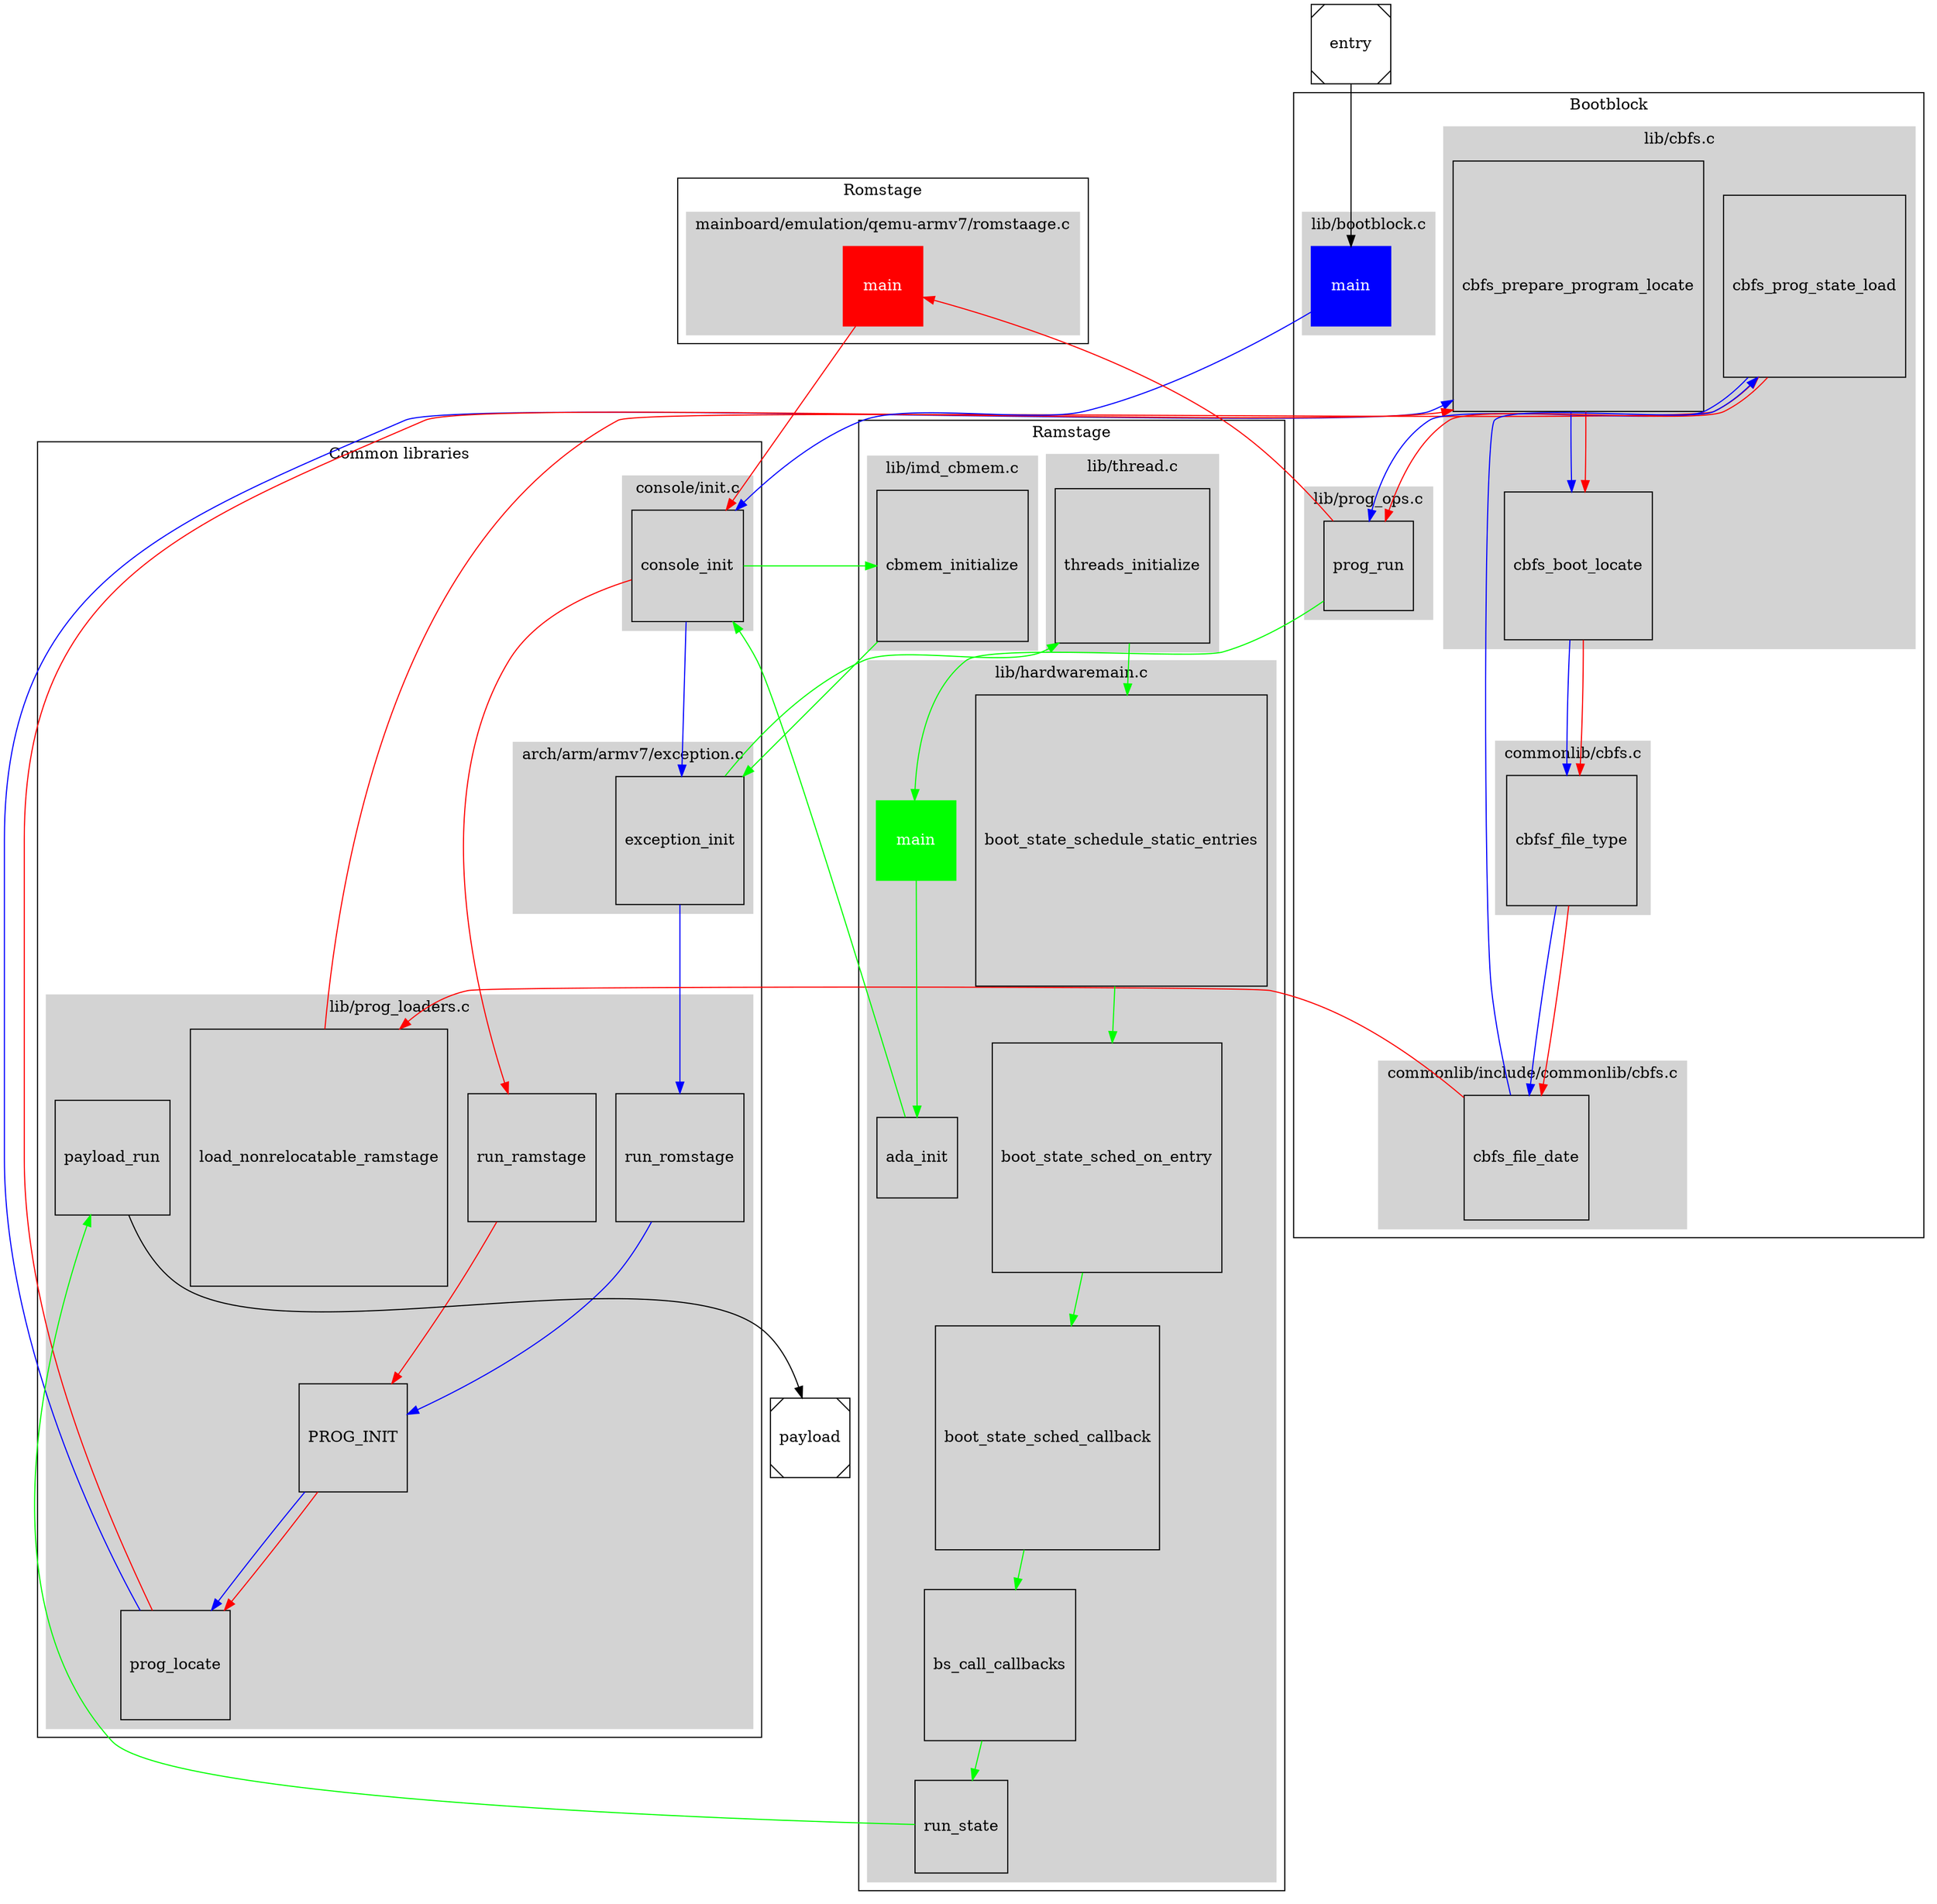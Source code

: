 digraph G {
  node[shape=square, width=1];
  
  // COMMON
  subgraph cluster_common {
      subgraph cluster_console {
          style=filled;
          color=lightgrey;
          console_init;
          label="console/init.c"
      }
    subgraph cluster_exception {
      style=filled;
      color=lightgrey;
      exception_init;
      label="arch/arm/armv7/exception.c"
    }
    subgraph cluster_prog_loaders {
      style=filled;
      color=lightgrey;
      PROG_INIT;
          prog_locate;
          run_romstage;
          run_ramstage;
          load_nonrelocatable_ramstage;
          payload_run;
      label="lib/prog_loaders.c"
    }
    label="Common libraries"
  }
  
  // BOOTBLOCK
  subgraph cluster_bootblock {
      edge[color="blue"]
      subgraph cluster_bootblock {
          style=filled;
          color=lightgrey;
          main_boot[label="main", color="blue", style=filled, fontcolor=white];
          label="lib/bootblock.c"
      }
  subgraph cluster_cbfs {
      style=filled;
      color=lightgrey;
      cbfs_prepare_program_locate;
      cbfs_boot_locate;
      cbfs_prog_state_load;
      label="lib/cbfs.c"
  }
  subgraph cluster_commonlib_cbfs {
      style=filled;
      color=lightgrey;
      cbfsf_file_type;
      label="commonlib/cbfs.c"
  }
  subgraph cluster_commonlib_include_cbfs {
      style=filled;
      color=lightgrey;
      cbfs_file_date;
      label="commonlib/include/commonlib/cbfs.c"
  }
  subgraph cluster_prog_ops {
      style=filled;
      color=lightgrey;
      prog_run;
      label="lib/prog_ops.c"
  }
      main_boot -> console_init -> exception_init -> run_romstage; 
      run_romstage -> PROG_INIT -> prog_locate -> cbfs_prepare_program_locate -> cbfs_boot_locate -> cbfsf_file_type -> cbfs_file_date -> cbfs_prog_state_load -> prog_run;
      label="Bootblock"
  }


  // ROMSTAGE
  subgraph cluster_romstage {
      edge[color="red"]
      subgraph cluster_armv7_romstage {
          style=filled;
          color=lightgrey;
          main_rom[label="main", color="red", style=filled, fontcolor=white];
          label="mainboard/emulation/qemu-armv7/romstaage.c"
      }
      prog_run -> main_rom -> console_init -> run_ramstage;
      run_ramstage -> PROG_INIT -> prog_locate -> cbfs_prepare_program_locate -> cbfs_boot_locate -> cbfsf_file_type -> cbfs_file_date -> load_nonrelocatable_ramstage -> cbfs_prog_state_load -> prog_run;
      label="Romstage"
  }
  
  // RAMSTAGE
  subgraph cluster_ramstage {
      edge[color="green"]
      subgraph cluster_imd_cbmem {
          style=filled;
          color=lightgrey;
          cbmem_initialize;
          label="lib/imd_cbmem.c"
      }
      subgraph cluster_thread {
          style=filled;
          color=lightgrey;
          threads_initialize;
          label="lib/thread.c"
      }
      subgraph cluster_hardwaremain {
          style=filled;
          color=lightgrey;
          ada_init;
          boot_state_schedule_static_entries;
          boot_state_sched_on_entry;
          boot_state_sched_callback;
          boot_state_sched_callback;
          bs_call_callbacks;
          run_state;
          main_ram[label="main", color="green", style=filled, fontcolor=white];
          label="lib/hardwaremain.c"
      }
      prog_run -> main_ram -> ada_init -> console_init -> cbmem_initialize;
      cbmem_initialize -> exception_init -> threads_initialize -> boot_state_schedule_static_entries;
      boot_state_schedule_static_entries -> boot_state_sched_on_entry -> boot_state_sched_callback;
      boot_state_sched_callback -> bs_call_callbacks -> run_state;
      run_state -> payload_run;
      label="Ramstage"
  }
  
  entry->main_boot;
  payload_run -> payload;

  entry [shape=Msquare];
  payload [shape=Msquare];
}
